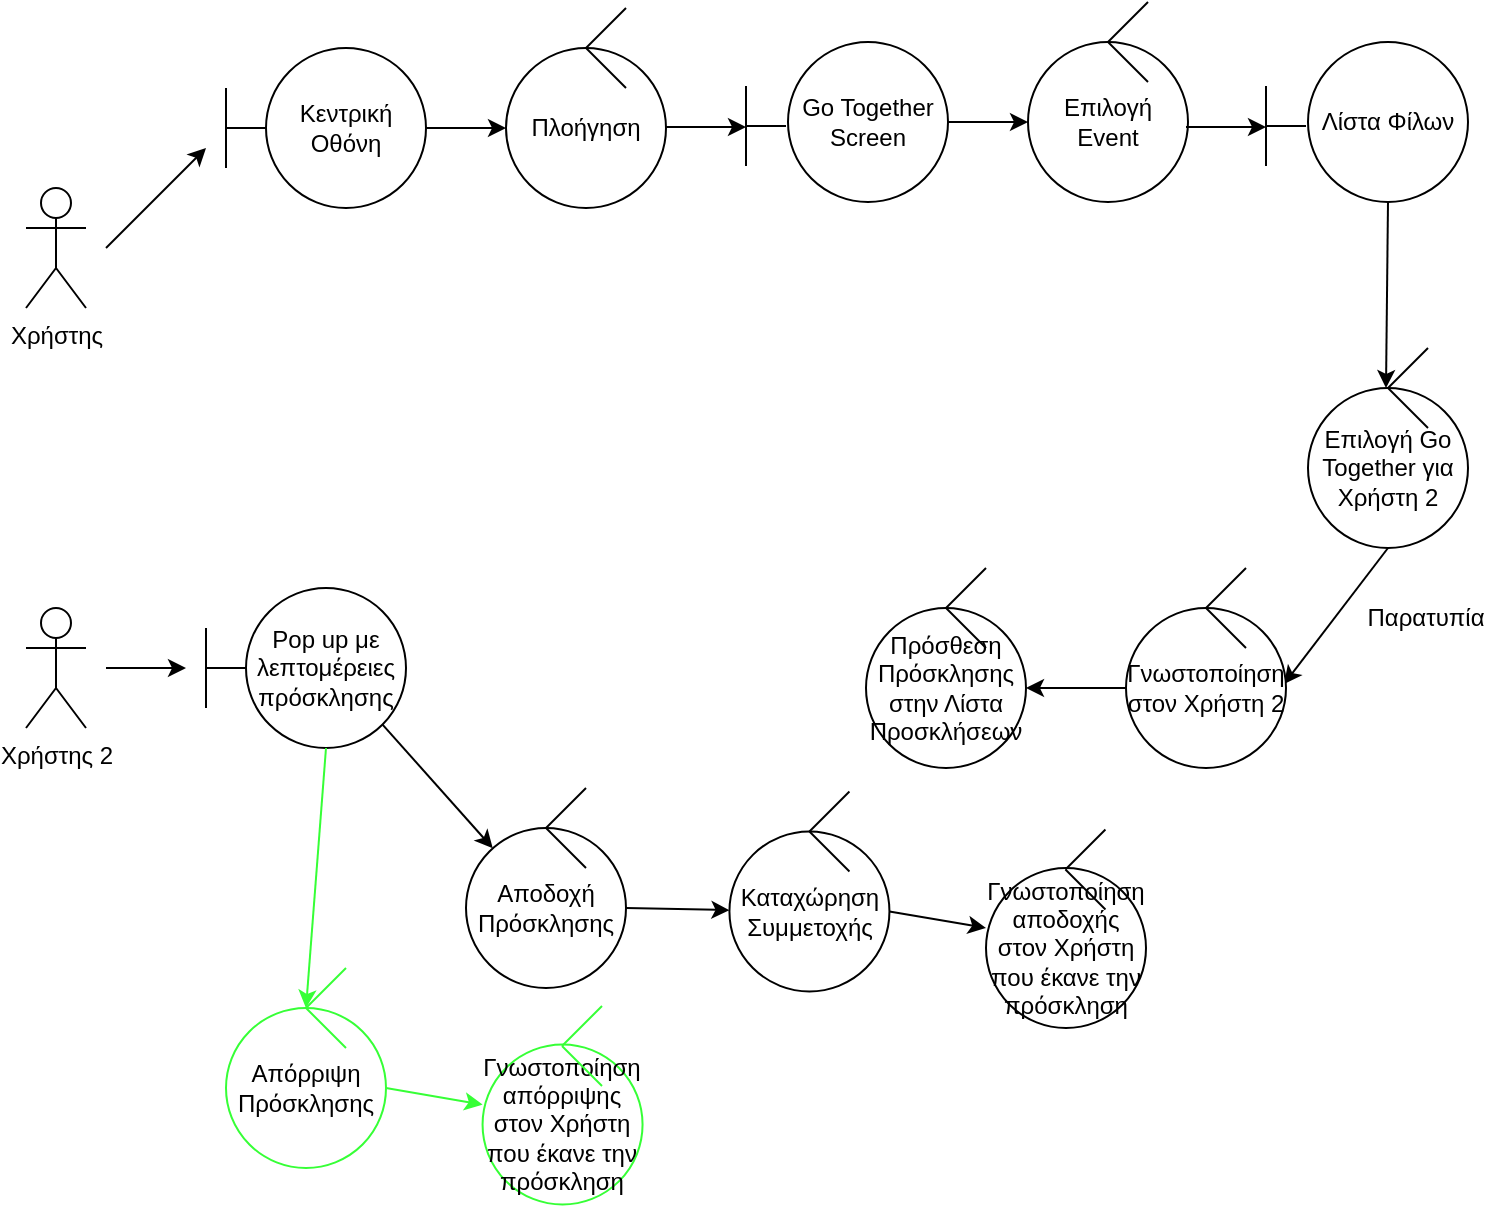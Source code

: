 <mxfile version="17.1.2" type="device"><diagram id="LXSGAUo0yqyR0kycL7uG" name="Page-1"><mxGraphModel dx="1364" dy="793" grid="1" gridSize="10" guides="1" tooltips="1" connect="1" arrows="1" fold="1" page="1" pageScale="1" pageWidth="850" pageHeight="1100" math="0" shadow="0"><root><mxCell id="0"/><mxCell id="1" parent="0"/><mxCell id="fk_i5qiKqpy0DmK9bZVW-65" value="Χρήστης" style="shape=umlActor;verticalLabelPosition=bottom;verticalAlign=top;html=1;outlineConnect=0;" parent="1" vertex="1"><mxGeometry x="40" y="550" width="30" height="60" as="geometry"/></mxCell><mxCell id="fk_i5qiKqpy0DmK9bZVW-66" value="" style="endArrow=none;html=1;rounded=0;" parent="1" edge="1"><mxGeometry width="50" height="50" relative="1" as="geometry"><mxPoint x="140" y="520" as="sourcePoint"/><mxPoint x="160" y="520" as="targetPoint"/></mxGeometry></mxCell><mxCell id="fk_i5qiKqpy0DmK9bZVW-67" value="" style="endArrow=none;html=1;rounded=0;" parent="1" edge="1"><mxGeometry width="50" height="50" relative="1" as="geometry"><mxPoint x="140" y="540" as="sourcePoint"/><mxPoint x="140" y="500" as="targetPoint"/></mxGeometry></mxCell><mxCell id="fk_i5qiKqpy0DmK9bZVW-68" value="" style="endArrow=classic;html=1;rounded=0;" parent="1" edge="1"><mxGeometry width="50" height="50" relative="1" as="geometry"><mxPoint x="80" y="580" as="sourcePoint"/><mxPoint x="130" y="530" as="targetPoint"/></mxGeometry></mxCell><mxCell id="fk_i5qiKqpy0DmK9bZVW-69" value="Κεντρική Οθόνη" style="ellipse;whiteSpace=wrap;html=1;aspect=fixed;" parent="1" vertex="1"><mxGeometry x="160" y="480" width="80" height="80" as="geometry"/></mxCell><mxCell id="fk_i5qiKqpy0DmK9bZVW-74" value="Πλοήγηση" style="ellipse;whiteSpace=wrap;html=1;aspect=fixed;" parent="1" vertex="1"><mxGeometry x="280" y="480" width="80" height="80" as="geometry"/></mxCell><mxCell id="fk_i5qiKqpy0DmK9bZVW-75" value="" style="endArrow=none;html=1;rounded=0;" parent="1" edge="1"><mxGeometry width="50" height="50" relative="1" as="geometry"><mxPoint x="320" y="480" as="sourcePoint"/><mxPoint x="340" y="460" as="targetPoint"/></mxGeometry></mxCell><mxCell id="fk_i5qiKqpy0DmK9bZVW-76" value="" style="endArrow=none;html=1;rounded=0;" parent="1" edge="1"><mxGeometry width="50" height="50" relative="1" as="geometry"><mxPoint x="320" y="480" as="sourcePoint"/><mxPoint x="340" y="500" as="targetPoint"/></mxGeometry></mxCell><mxCell id="fk_i5qiKqpy0DmK9bZVW-78" value="Go Together Screen" style="ellipse;whiteSpace=wrap;html=1;aspect=fixed;" parent="1" vertex="1"><mxGeometry x="421" y="477" width="80" height="80" as="geometry"/></mxCell><mxCell id="fk_i5qiKqpy0DmK9bZVW-79" value="" style="endArrow=none;html=1;rounded=0;" parent="1" edge="1"><mxGeometry width="50" height="50" relative="1" as="geometry"><mxPoint x="400" y="539" as="sourcePoint"/><mxPoint x="400" y="499" as="targetPoint"/></mxGeometry></mxCell><mxCell id="fk_i5qiKqpy0DmK9bZVW-80" value="" style="endArrow=none;html=1;rounded=0;" parent="1" edge="1"><mxGeometry width="50" height="50" relative="1" as="geometry"><mxPoint x="400" y="519" as="sourcePoint"/><mxPoint x="420" y="519" as="targetPoint"/></mxGeometry></mxCell><mxCell id="fk_i5qiKqpy0DmK9bZVW-81" value="" style="endArrow=classic;html=1;rounded=0;entryX=0;entryY=0.5;entryDx=0;entryDy=0;" parent="1" edge="1"><mxGeometry width="50" height="50" relative="1" as="geometry"><mxPoint x="360" y="519.5" as="sourcePoint"/><mxPoint x="400" y="519.5" as="targetPoint"/></mxGeometry></mxCell><mxCell id="fk_i5qiKqpy0DmK9bZVW-82" value="Επιλογή Event" style="ellipse;whiteSpace=wrap;html=1;aspect=fixed;" parent="1" vertex="1"><mxGeometry x="541" y="477" width="80" height="80" as="geometry"/></mxCell><mxCell id="fk_i5qiKqpy0DmK9bZVW-83" value="" style="endArrow=none;html=1;rounded=0;" parent="1" edge="1"><mxGeometry width="50" height="50" relative="1" as="geometry"><mxPoint x="581" y="477" as="sourcePoint"/><mxPoint x="601" y="457" as="targetPoint"/></mxGeometry></mxCell><mxCell id="fk_i5qiKqpy0DmK9bZVW-84" value="" style="endArrow=none;html=1;rounded=0;" parent="1" edge="1"><mxGeometry width="50" height="50" relative="1" as="geometry"><mxPoint x="581" y="477" as="sourcePoint"/><mxPoint x="601" y="497" as="targetPoint"/></mxGeometry></mxCell><mxCell id="fk_i5qiKqpy0DmK9bZVW-85" value="" style="endArrow=classic;html=1;rounded=0;entryX=0;entryY=0.5;entryDx=0;entryDy=0;" parent="1" target="fk_i5qiKqpy0DmK9bZVW-82" edge="1"><mxGeometry width="50" height="50" relative="1" as="geometry"><mxPoint x="501" y="517" as="sourcePoint"/><mxPoint x="591" y="527" as="targetPoint"/></mxGeometry></mxCell><mxCell id="fk_i5qiKqpy0DmK9bZVW-89" value="" style="endArrow=none;html=1;rounded=0;" parent="1" edge="1"><mxGeometry width="50" height="50" relative="1" as="geometry"><mxPoint x="660" y="539" as="sourcePoint"/><mxPoint x="660" y="499" as="targetPoint"/></mxGeometry></mxCell><mxCell id="fk_i5qiKqpy0DmK9bZVW-90" value="" style="endArrow=none;html=1;rounded=0;" parent="1" edge="1"><mxGeometry width="50" height="50" relative="1" as="geometry"><mxPoint x="660" y="519" as="sourcePoint"/><mxPoint x="680" y="519" as="targetPoint"/></mxGeometry></mxCell><mxCell id="fk_i5qiKqpy0DmK9bZVW-91" value="" style="endArrow=classic;html=1;rounded=0;entryX=0;entryY=0.5;entryDx=0;entryDy=0;" parent="1" edge="1"><mxGeometry width="50" height="50" relative="1" as="geometry"><mxPoint x="620" y="519.5" as="sourcePoint"/><mxPoint x="660" y="519.5" as="targetPoint"/></mxGeometry></mxCell><mxCell id="fk_i5qiKqpy0DmK9bZVW-92" value="&lt;div&gt;Λίστα Φίλων&lt;br&gt;&lt;/div&gt;" style="ellipse;whiteSpace=wrap;html=1;aspect=fixed;" parent="1" vertex="1"><mxGeometry x="681" y="477" width="80" height="80" as="geometry"/></mxCell><mxCell id="fk_i5qiKqpy0DmK9bZVW-93" value="Επιλογή Go Together για Χρήστη 2" style="ellipse;whiteSpace=wrap;html=1;aspect=fixed;" parent="1" vertex="1"><mxGeometry x="681" y="650" width="80" height="80" as="geometry"/></mxCell><mxCell id="fk_i5qiKqpy0DmK9bZVW-94" value="" style="endArrow=none;html=1;rounded=0;" parent="1" edge="1"><mxGeometry width="50" height="50" relative="1" as="geometry"><mxPoint x="721" y="650" as="sourcePoint"/><mxPoint x="741" y="630" as="targetPoint"/></mxGeometry></mxCell><mxCell id="fk_i5qiKqpy0DmK9bZVW-95" value="" style="endArrow=none;html=1;rounded=0;" parent="1" edge="1"><mxGeometry width="50" height="50" relative="1" as="geometry"><mxPoint x="721" y="650" as="sourcePoint"/><mxPoint x="741" y="670" as="targetPoint"/></mxGeometry></mxCell><mxCell id="fk_i5qiKqpy0DmK9bZVW-96" value="" style="endArrow=classic;html=1;rounded=0;exitX=0.5;exitY=1;exitDx=0;exitDy=0;" parent="1" source="fk_i5qiKqpy0DmK9bZVW-92" edge="1"><mxGeometry width="50" height="50" relative="1" as="geometry"><mxPoint x="641" y="690" as="sourcePoint"/><mxPoint x="720" y="650" as="targetPoint"/></mxGeometry></mxCell><mxCell id="fk_i5qiKqpy0DmK9bZVW-100" value="" style="endArrow=classic;html=1;rounded=0;exitX=0.5;exitY=1;exitDx=0;exitDy=0;entryX=0.988;entryY=0.6;entryDx=0;entryDy=0;entryPerimeter=0;" parent="1" source="fk_i5qiKqpy0DmK9bZVW-93" edge="1"><mxGeometry width="50" height="50" relative="1" as="geometry"><mxPoint x="400" y="600" as="sourcePoint"/><mxPoint x="669.04" y="798" as="targetPoint"/></mxGeometry></mxCell><mxCell id="fk_i5qiKqpy0DmK9bZVW-101" value="" style="endArrow=classic;html=1;rounded=0;" parent="1" source="ATrJfUnYTQHhDiKLP3Zh-11" edge="1"><mxGeometry width="50" height="50" relative="1" as="geometry"><mxPoint x="591.409" y="800.525" as="sourcePoint"/><mxPoint x="540" y="800" as="targetPoint"/></mxGeometry></mxCell><mxCell id="ATrJfUnYTQHhDiKLP3Zh-7" value="Παρατυπία" style="text;html=1;strokeColor=none;fillColor=none;align=center;verticalAlign=middle;whiteSpace=wrap;rounded=0;fontColor=#000000;" parent="1" vertex="1"><mxGeometry x="710" y="750" width="60" height="30" as="geometry"/></mxCell><mxCell id="ATrJfUnYTQHhDiKLP3Zh-11" value="Γνωστοποίηση στον Χρήστη 2" style="ellipse;whiteSpace=wrap;html=1;aspect=fixed;strokeColor=#000000;" parent="1" vertex="1"><mxGeometry x="590" y="760" width="80" height="80" as="geometry"/></mxCell><mxCell id="ATrJfUnYTQHhDiKLP3Zh-12" value="" style="endArrow=none;html=1;rounded=0;strokeColor=#000000;" parent="1" edge="1"><mxGeometry width="50" height="50" relative="1" as="geometry"><mxPoint x="630" y="760" as="sourcePoint"/><mxPoint x="650" y="740" as="targetPoint"/></mxGeometry></mxCell><mxCell id="ATrJfUnYTQHhDiKLP3Zh-13" value="" style="endArrow=none;html=1;rounded=0;strokeColor=#000000;" parent="1" edge="1"><mxGeometry width="50" height="50" relative="1" as="geometry"><mxPoint x="630" y="760" as="sourcePoint"/><mxPoint x="650" y="780" as="targetPoint"/></mxGeometry></mxCell><mxCell id="43wOjrIaFbMt9CbK7TQf-11" value="Πρόσθεση Πρόσκλησης στην Λίστα Προσκλήσεων" style="ellipse;whiteSpace=wrap;html=1;aspect=fixed;" parent="1" vertex="1"><mxGeometry x="460" y="760" width="80" height="80" as="geometry"/></mxCell><mxCell id="43wOjrIaFbMt9CbK7TQf-24" value="" style="endArrow=none;html=1;rounded=0;" parent="1" edge="1"><mxGeometry width="50" height="50" relative="1" as="geometry"><mxPoint x="500" y="760" as="sourcePoint"/><mxPoint x="520" y="740" as="targetPoint"/></mxGeometry></mxCell><mxCell id="43wOjrIaFbMt9CbK7TQf-25" value="" style="endArrow=none;html=1;rounded=0;" parent="1" edge="1"><mxGeometry width="50" height="50" relative="1" as="geometry"><mxPoint x="500" y="760" as="sourcePoint"/><mxPoint x="520" y="780" as="targetPoint"/></mxGeometry></mxCell><mxCell id="43wOjrIaFbMt9CbK7TQf-26" value="Χρήστης 2" style="shape=umlActor;verticalLabelPosition=bottom;verticalAlign=top;html=1;outlineConnect=0;" parent="1" vertex="1"><mxGeometry x="40" y="760" width="30" height="60" as="geometry"/></mxCell><mxCell id="43wOjrIaFbMt9CbK7TQf-27" value="" style="endArrow=none;html=1;rounded=0;" parent="1" edge="1"><mxGeometry width="50" height="50" relative="1" as="geometry"><mxPoint x="130" y="790" as="sourcePoint"/><mxPoint x="150" y="790" as="targetPoint"/></mxGeometry></mxCell><mxCell id="43wOjrIaFbMt9CbK7TQf-28" value="" style="endArrow=none;html=1;rounded=0;" parent="1" edge="1"><mxGeometry width="50" height="50" relative="1" as="geometry"><mxPoint x="130" y="810" as="sourcePoint"/><mxPoint x="130" y="770" as="targetPoint"/></mxGeometry></mxCell><mxCell id="43wOjrIaFbMt9CbK7TQf-29" value="Pop up με λεπτομέρειες πρόσκλησης" style="ellipse;whiteSpace=wrap;html=1;aspect=fixed;" parent="1" vertex="1"><mxGeometry x="150" y="750" width="80" height="80" as="geometry"/></mxCell><mxCell id="43wOjrIaFbMt9CbK7TQf-30" value="" style="endArrow=classic;html=1;rounded=0;" parent="1" edge="1"><mxGeometry width="50" height="50" relative="1" as="geometry"><mxPoint x="80" y="790" as="sourcePoint"/><mxPoint x="120" y="790" as="targetPoint"/></mxGeometry></mxCell><mxCell id="43wOjrIaFbMt9CbK7TQf-31" value="Αποδοχή Πρόσκλησης" style="ellipse;whiteSpace=wrap;html=1;aspect=fixed;" parent="1" vertex="1"><mxGeometry x="260" y="870" width="80" height="80" as="geometry"/></mxCell><mxCell id="43wOjrIaFbMt9CbK7TQf-32" value="" style="endArrow=none;html=1;rounded=0;" parent="1" edge="1"><mxGeometry width="50" height="50" relative="1" as="geometry"><mxPoint x="300" y="870" as="sourcePoint"/><mxPoint x="320" y="850" as="targetPoint"/></mxGeometry></mxCell><mxCell id="43wOjrIaFbMt9CbK7TQf-33" value="" style="endArrow=none;html=1;rounded=0;" parent="1" edge="1"><mxGeometry width="50" height="50" relative="1" as="geometry"><mxPoint x="300" y="870" as="sourcePoint"/><mxPoint x="320" y="890" as="targetPoint"/></mxGeometry></mxCell><mxCell id="43wOjrIaFbMt9CbK7TQf-35" value="" style="endArrow=classic;html=1;rounded=0;exitX=1;exitY=1;exitDx=0;exitDy=0;" parent="1" source="43wOjrIaFbMt9CbK7TQf-29" target="43wOjrIaFbMt9CbK7TQf-31" edge="1"><mxGeometry width="50" height="50" relative="1" as="geometry"><mxPoint x="250" y="530" as="sourcePoint"/><mxPoint x="290" y="530" as="targetPoint"/></mxGeometry></mxCell><mxCell id="43wOjrIaFbMt9CbK7TQf-36" value="Καταχώρηση Συμμετοχής" style="ellipse;whiteSpace=wrap;html=1;aspect=fixed;" parent="1" vertex="1"><mxGeometry x="391.72" y="871.72" width="80" height="80" as="geometry"/></mxCell><mxCell id="43wOjrIaFbMt9CbK7TQf-37" value="" style="endArrow=none;html=1;rounded=0;" parent="1" edge="1"><mxGeometry width="50" height="50" relative="1" as="geometry"><mxPoint x="431.72" y="871.72" as="sourcePoint"/><mxPoint x="451.72" y="851.72" as="targetPoint"/></mxGeometry></mxCell><mxCell id="43wOjrIaFbMt9CbK7TQf-38" value="" style="endArrow=none;html=1;rounded=0;" parent="1" edge="1"><mxGeometry width="50" height="50" relative="1" as="geometry"><mxPoint x="431.72" y="871.72" as="sourcePoint"/><mxPoint x="451.72" y="891.72" as="targetPoint"/></mxGeometry></mxCell><mxCell id="43wOjrIaFbMt9CbK7TQf-39" value="" style="endArrow=classic;html=1;rounded=0;exitX=1;exitY=0.5;exitDx=0;exitDy=0;" parent="1" source="43wOjrIaFbMt9CbK7TQf-31" target="43wOjrIaFbMt9CbK7TQf-36" edge="1"><mxGeometry width="50" height="50" relative="1" as="geometry"><mxPoint x="350.004" y="820.004" as="sourcePoint"/><mxPoint x="421.72" y="531.72" as="targetPoint"/></mxGeometry></mxCell><mxCell id="43wOjrIaFbMt9CbK7TQf-40" value="Γνωστοποίηση αποδοχής στον Χρήστη που έκανε την πρόσκληση" style="ellipse;whiteSpace=wrap;html=1;aspect=fixed;" parent="1" vertex="1"><mxGeometry x="520" y="890" width="80" height="80" as="geometry"/></mxCell><mxCell id="43wOjrIaFbMt9CbK7TQf-41" value="" style="endArrow=none;html=1;rounded=0;" parent="1" edge="1"><mxGeometry width="50" height="50" relative="1" as="geometry"><mxPoint x="559.72" y="890.72" as="sourcePoint"/><mxPoint x="579.72" y="870.72" as="targetPoint"/></mxGeometry></mxCell><mxCell id="43wOjrIaFbMt9CbK7TQf-42" value="" style="endArrow=none;html=1;rounded=0;" parent="1" edge="1"><mxGeometry width="50" height="50" relative="1" as="geometry"><mxPoint x="559.72" y="890.72" as="sourcePoint"/><mxPoint x="579.72" y="910.72" as="targetPoint"/></mxGeometry></mxCell><mxCell id="43wOjrIaFbMt9CbK7TQf-43" value="" style="endArrow=classic;html=1;rounded=0;exitX=1;exitY=0.5;exitDx=0;exitDy=0;" parent="1" source="43wOjrIaFbMt9CbK7TQf-36" edge="1"><mxGeometry width="50" height="50" relative="1" as="geometry"><mxPoint x="501" y="930" as="sourcePoint"/><mxPoint x="520" y="920" as="targetPoint"/></mxGeometry></mxCell><mxCell id="43wOjrIaFbMt9CbK7TQf-58" value="Απόρριψη Πρόσκλησης" style="ellipse;whiteSpace=wrap;html=1;aspect=fixed;strokeColor=#36FF36;" parent="1" vertex="1"><mxGeometry x="140" y="960" width="80" height="80" as="geometry"/></mxCell><mxCell id="43wOjrIaFbMt9CbK7TQf-59" value="" style="endArrow=none;html=1;rounded=0;strokeColor=#36FF36;" parent="1" edge="1"><mxGeometry width="50" height="50" relative="1" as="geometry"><mxPoint x="180" y="960" as="sourcePoint"/><mxPoint x="200.0" y="940" as="targetPoint"/></mxGeometry></mxCell><mxCell id="43wOjrIaFbMt9CbK7TQf-60" value="" style="endArrow=none;html=1;rounded=0;strokeColor=#36FF36;" parent="1" edge="1"><mxGeometry width="50" height="50" relative="1" as="geometry"><mxPoint x="180" y="960" as="sourcePoint"/><mxPoint x="200.0" y="980" as="targetPoint"/></mxGeometry></mxCell><mxCell id="43wOjrIaFbMt9CbK7TQf-61" value="Γνωστοποίηση απόρριψης στον Χρήστη που έκανε την πρόσκληση" style="ellipse;whiteSpace=wrap;html=1;aspect=fixed;strokeColor=#36FF36;" parent="1" vertex="1"><mxGeometry x="268.28" y="978.28" width="80" height="80" as="geometry"/></mxCell><mxCell id="43wOjrIaFbMt9CbK7TQf-62" value="" style="endArrow=none;html=1;rounded=0;strokeColor=#36FF36;" parent="1" edge="1"><mxGeometry width="50" height="50" relative="1" as="geometry"><mxPoint x="308.0" y="979" as="sourcePoint"/><mxPoint x="328.0" y="959" as="targetPoint"/></mxGeometry></mxCell><mxCell id="43wOjrIaFbMt9CbK7TQf-63" value="" style="endArrow=none;html=1;rounded=0;strokeColor=#36FF36;" parent="1" edge="1"><mxGeometry width="50" height="50" relative="1" as="geometry"><mxPoint x="308.0" y="979" as="sourcePoint"/><mxPoint x="328.0" y="999" as="targetPoint"/></mxGeometry></mxCell><mxCell id="43wOjrIaFbMt9CbK7TQf-64" value="" style="endArrow=classic;html=1;rounded=0;exitX=1;exitY=0.5;exitDx=0;exitDy=0;strokeColor=#36FF36;" parent="1" source="43wOjrIaFbMt9CbK7TQf-58" edge="1"><mxGeometry width="50" height="50" relative="1" as="geometry"><mxPoint x="249.28" y="1018.28" as="sourcePoint"/><mxPoint x="268.28" y="1008.28" as="targetPoint"/></mxGeometry></mxCell><mxCell id="43wOjrIaFbMt9CbK7TQf-65" value="" style="endArrow=classic;html=1;rounded=0;exitX=0.5;exitY=1;exitDx=0;exitDy=0;strokeColor=#36FF36;" parent="1" source="43wOjrIaFbMt9CbK7TQf-29" edge="1"><mxGeometry width="50" height="50" relative="1" as="geometry"><mxPoint x="137.284" y="838.284" as="sourcePoint"/><mxPoint x="180" y="960" as="targetPoint"/></mxGeometry></mxCell><mxCell id="o2wH3I3DCwhvxcVA_ge4-1" value="" style="endArrow=classic;html=1;rounded=0;exitX=1;exitY=0.5;exitDx=0;exitDy=0;entryX=0;entryY=0.5;entryDx=0;entryDy=0;" edge="1" parent="1" source="fk_i5qiKqpy0DmK9bZVW-69" target="fk_i5qiKqpy0DmK9bZVW-74"><mxGeometry width="50" height="50" relative="1" as="geometry"><mxPoint x="300" y="630" as="sourcePoint"/><mxPoint x="620" y="710" as="targetPoint"/></mxGeometry></mxCell></root></mxGraphModel></diagram></mxfile>